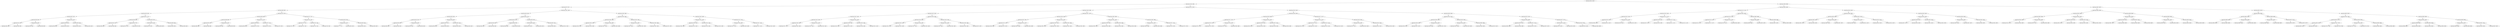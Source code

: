 digraph G{
985784504 [label="Node{data=[4081, 4081]}"]
985784504 -> 81613597
81613597 [label="Node{data=[1436, 1436]}"]
81613597 -> 44059367
44059367 [label="Node{data=[827, 827]}"]
44059367 -> 1832868962
1832868962 [label="Node{data=[685, 685]}"]
1832868962 -> 1481549149
1481549149 [label="Node{data=[645, 645]}"]
1481549149 -> 920998130
920998130 [label="Node{data=[637, 637]}"]
920998130 -> 907199419
907199419 [label="Node{data=[633, 633]}"]
907199419 -> 567887191
567887191 [label="Node{data=[416, 416]}"]
567887191 -> 210794620
210794620 [label="Node{data=[384, 384]}"]
567887191 -> 275696604
275696604 [label="Node{data=[599, 599]}"]
907199419 -> 809622897
809622897 [label="Node{data=[635, 635]}"]
809622897 -> 1541002707
1541002707 [label="Node{data=[634, 634]}"]
809622897 -> 1418007884
1418007884 [label="Node{data=[636, 636]}"]
920998130 -> 852689963
852689963 [label="Node{data=[641, 641]}"]
852689963 -> 206044501
206044501 [label="Node{data=[639, 639]}"]
206044501 -> 430294595
430294595 [label="Node{data=[638, 638]}"]
206044501 -> 1710657358
1710657358 [label="Node{data=[640, 640]}"]
852689963 -> 1336819079
1336819079 [label="Node{data=[643, 643]}"]
1336819079 -> 2083572850
2083572850 [label="Node{data=[642, 642]}"]
1336819079 -> 1259375209
1259375209 [label="Node{data=[644, 644]}"]
1481549149 -> 449700026
449700026 [label="Node{data=[677, 677]}"]
449700026 -> 615625825
615625825 [label="Node{data=[649, 649]}"]
615625825 -> 1578676185
1578676185 [label="Node{data=[647, 647]}"]
1578676185 -> 286533041
286533041 [label="Node{data=[646, 646]}"]
1578676185 -> 1680465689
1680465689 [label="Node{data=[648, 648]}"]
615625825 -> 1293053249
1293053249 [label="Node{data=[675, 675]}"]
1293053249 -> 1458533725
1458533725 [label="Node{data=[674, 674]}"]
1293053249 -> 1718021020
1718021020 [label="Node{data=[676, 676]}"]
449700026 -> 1276981598
1276981598 [label="Node{data=[681, 681]}"]
1276981598 -> 305866233
305866233 [label="Node{data=[679, 679]}"]
305866233 -> 1062469502
1062469502 [label="Node{data=[678, 678]}"]
305866233 -> 1857603843
1857603843 [label="Node{data=[680, 680]}"]
1276981598 -> 1267368523
1267368523 [label="Node{data=[683, 683]}"]
1267368523 -> 5599790
5599790 [label="Node{data=[682, 682]}"]
1267368523 -> 543016277
543016277 [label="Node{data=[684, 684]}"]
1832868962 -> 142991500
142991500 [label="Node{data=[739, 739]}"]
142991500 -> 386048781
386048781 [label="Node{data=[693, 693]}"]
386048781 -> 1022191553
1022191553 [label="Node{data=[689, 689]}"]
1022191553 -> 1918138980
1918138980 [label="Node{data=[687, 687]}"]
1918138980 -> 1441948962
1441948962 [label="Node{data=[686, 686]}"]
1918138980 -> 1474997850
1474997850 [label="Node{data=[688, 688]}"]
1022191553 -> 7211017
7211017 [label="Node{data=[691, 691]}"]
7211017 -> 1371063610
1371063610 [label="Node{data=[690, 690]}"]
7211017 -> 388329818
388329818 [label="Node{data=[692, 692]}"]
386048781 -> 356484506
356484506 [label="Node{data=[735, 735]}"]
356484506 -> 1709304180
1709304180 [label="Node{data=[695, 695]}"]
1709304180 -> 1919381991
1919381991 [label="Node{data=[694, 694]}"]
1709304180 -> 1316249936
1316249936 [label="Node{data=[734, 734]}"]
356484506 -> 663629393
663629393 [label="Node{data=[737, 737]}"]
663629393 -> 1305401757
1305401757 [label="Node{data=[736, 736]}"]
663629393 -> 82801034
82801034 [label="Node{data=[738, 738]}"]
142991500 -> 1769799334
1769799334 [label="Node{data=[747, 747]}"]
1769799334 -> 1062644094
1062644094 [label="Node{data=[743, 743]}"]
1062644094 -> 74419512
74419512 [label="Node{data=[741, 741]}"]
74419512 -> 2079579934
2079579934 [label="Node{data=[740, 740]}"]
74419512 -> 1978963720
1978963720 [label="Node{data=[742, 742]}"]
1062644094 -> 2145635729
2145635729 [label="Node{data=[745, 745]}"]
2145635729 -> 119380248
119380248 [label="Node{data=[744, 744]}"]
2145635729 -> 1660141002
1660141002 [label="Node{data=[746, 746]}"]
1769799334 -> 871250507
871250507 [label="Node{data=[823, 823]}"]
871250507 -> 1384179426
1384179426 [label="Node{data=[821, 821]}"]
1384179426 -> 968777971
968777971 [label="Node{data=[777, 777]}"]
1384179426 -> 1188857827
1188857827 [label="Node{data=[822, 822]}"]
871250507 -> 69386513
69386513 [label="Node{data=[825, 825]}"]
69386513 -> 1371570305
1371570305 [label="Node{data=[824, 824]}"]
69386513 -> 456379314
456379314 [label="Node{data=[826, 826]}"]
44059367 -> 972207272
972207272 [label="Node{data=[1382, 1382]}"]
972207272 -> 734712014
734712014 [label="Node{data=[843, 843]}"]
734712014 -> 2119932350
2119932350 [label="Node{data=[835, 835]}"]
2119932350 -> 2075173788
2075173788 [label="Node{data=[831, 831]}"]
2075173788 -> 1464541110
1464541110 [label="Node{data=[829, 829]}"]
1464541110 -> 712702257
712702257 [label="Node{data=[828, 828]}"]
1464541110 -> 139330473
139330473 [label="Node{data=[830, 830]}"]
2075173788 -> 1989999999
1989999999 [label="Node{data=[833, 833]}"]
1989999999 -> 2032532149
2032532149 [label="Node{data=[832, 832]}"]
1989999999 -> 74131409
74131409 [label="Node{data=[834, 834]}"]
2119932350 -> 2092974014
2092974014 [label="Node{data=[839, 839]}"]
2092974014 -> 1839616604
1839616604 [label="Node{data=[837, 837]}"]
1839616604 -> 998305039
998305039 [label="Node{data=[836, 836]}"]
1839616604 -> 1720193025
1720193025 [label="Node{data=[838, 838]}"]
2092974014 -> 457764513
457764513 [label="Node{data=[841, 841]}"]
457764513 -> 1151564582
1151564582 [label="Node{data=[840, 840]}"]
457764513 -> 2021068328
2021068328 [label="Node{data=[842, 842]}"]
734712014 -> 1582895423
1582895423 [label="Node{data=[851, 851]}"]
1582895423 -> 45662643
45662643 [label="Node{data=[847, 847]}"]
45662643 -> 1570627721
1570627721 [label="Node{data=[845, 845]}"]
1570627721 -> 492548956
492548956 [label="Node{data=[844, 844]}"]
1570627721 -> 186485025
186485025 [label="Node{data=[846, 846]}"]
45662643 -> 1340896424
1340896424 [label="Node{data=[849, 849]}"]
1340896424 -> 2101828724
2101828724 [label="Node{data=[848, 848]}"]
1340896424 -> 1028051411
1028051411 [label="Node{data=[850, 850]}"]
1582895423 -> 1517618139
1517618139 [label="Node{data=[855, 855]}"]
1517618139 -> 1989178633
1989178633 [label="Node{data=[853, 853]}"]
1989178633 -> 838021971
838021971 [label="Node{data=[852, 852]}"]
1989178633 -> 976270583
976270583 [label="Node{data=[854, 854]}"]
1517618139 -> 1219036081
1219036081 [label="Node{data=[857, 857]}"]
1219036081 -> 1038360464
1038360464 [label="Node{data=[856, 856]}"]
1219036081 -> 354798292
354798292 [label="Node{data=[1381, 1381]}"]
972207272 -> 705516427
705516427 [label="Node{data=[1398, 1398]}"]
705516427 -> 708409840
708409840 [label="Node{data=[1390, 1390]}"]
708409840 -> 935132088
935132088 [label="Node{data=[1386, 1386]}"]
935132088 -> 217380081
217380081 [label="Node{data=[1384, 1384]}"]
217380081 -> 1285914607
1285914607 [label="Node{data=[1383, 1383]}"]
217380081 -> 766671218
766671218 [label="Node{data=[1385, 1385]}"]
935132088 -> 2105751111
2105751111 [label="Node{data=[1388, 1388]}"]
2105751111 -> 1459291770
1459291770 [label="Node{data=[1387, 1387]}"]
2105751111 -> 835076429
835076429 [label="Node{data=[1389, 1389]}"]
708409840 -> 260163566
260163566 [label="Node{data=[1394, 1394]}"]
260163566 -> 1800726871
1800726871 [label="Node{data=[1392, 1392]}"]
1800726871 -> 1704131217
1704131217 [label="Node{data=[1391, 1391]}"]
1800726871 -> 1725764423
1725764423 [label="Node{data=[1393, 1393]}"]
260163566 -> 1742866117
1742866117 [label="Node{data=[1396, 1396]}"]
1742866117 -> 724583743
724583743 [label="Node{data=[1395, 1395]}"]
1742866117 -> 1501848762
1501848762 [label="Node{data=[1397, 1397]}"]
705516427 -> 1473053670
1473053670 [label="Node{data=[1406, 1406]}"]
1473053670 -> 544142324
544142324 [label="Node{data=[1402, 1402]}"]
544142324 -> 157176699
157176699 [label="Node{data=[1400, 1400]}"]
157176699 -> 1938114398
1938114398 [label="Node{data=[1399, 1399]}"]
157176699 -> 1281927419
1281927419 [label="Node{data=[1401, 1401]}"]
544142324 -> 466486225
466486225 [label="Node{data=[1404, 1404]}"]
466486225 -> 1626361432
1626361432 [label="Node{data=[1403, 1403]}"]
466486225 -> 957766319
957766319 [label="Node{data=[1405, 1405]}"]
1473053670 -> 808456710
808456710 [label="Node{data=[1410, 1410]}"]
808456710 -> 1535860570
1535860570 [label="Node{data=[1408, 1408]}"]
1535860570 -> 963332349
963332349 [label="Node{data=[1407, 1407]}"]
1535860570 -> 849591901
849591901 [label="Node{data=[1409, 1409]}"]
808456710 -> 36907565
36907565 [label="Node{data=[1427, 1427]}"]
36907565 -> 63161534
63161534 [label="Node{data=[1411, 1411]}"]
36907565 -> 1611417755
1611417755 [label="Node{data=[1435, 1435]}"]
81613597 -> 1341281169
1341281169 [label="Node{data=[1973, 1973]}"]
1341281169 -> 1418426880
1418426880 [label="Node{data=[1468, 1468]}"]
1418426880 -> 1232118299
1232118299 [label="Node{data=[1452, 1452]}"]
1232118299 -> 1270510398
1270510398 [label="Node{data=[1444, 1444]}"]
1270510398 -> 369745667
369745667 [label="Node{data=[1440, 1440]}"]
369745667 -> 425589944
425589944 [label="Node{data=[1438, 1438]}"]
425589944 -> 1441916402
1441916402 [label="Node{data=[1437, 1437]}"]
425589944 -> 1305108465
1305108465 [label="Node{data=[1439, 1439]}"]
369745667 -> 358838412
358838412 [label="Node{data=[1442, 1442]}"]
358838412 -> 1663952548
1663952548 [label="Node{data=[1441, 1441]}"]
358838412 -> 967393606
967393606 [label="Node{data=[1443, 1443]}"]
1270510398 -> 637772885
637772885 [label="Node{data=[1448, 1448]}"]
637772885 -> 678053641
678053641 [label="Node{data=[1446, 1446]}"]
678053641 -> 612277350
612277350 [label="Node{data=[1445, 1445]}"]
678053641 -> 1471040222
1471040222 [label="Node{data=[1447, 1447]}"]
637772885 -> 1815375218
1815375218 [label="Node{data=[1450, 1450]}"]
1815375218 -> 370945522
370945522 [label="Node{data=[1449, 1449]}"]
1815375218 -> 1179717371
1179717371 [label="Node{data=[1451, 1451]}"]
1232118299 -> 1670136917
1670136917 [label="Node{data=[1460, 1460]}"]
1670136917 -> 748481195
748481195 [label="Node{data=[1456, 1456]}"]
748481195 -> 1536696695
1536696695 [label="Node{data=[1454, 1454]}"]
1536696695 -> 359717417
359717417 [label="Node{data=[1453, 1453]}"]
1536696695 -> 350194238
350194238 [label="Node{data=[1455, 1455]}"]
748481195 -> 1608377276
1608377276 [label="Node{data=[1458, 1458]}"]
1608377276 -> 1171579561
1171579561 [label="Node{data=[1457, 1457]}"]
1608377276 -> 1449576872
1449576872 [label="Node{data=[1459, 1459]}"]
1670136917 -> 1048586016
1048586016 [label="Node{data=[1464, 1464]}"]
1048586016 -> 250671951
250671951 [label="Node{data=[1462, 1462]}"]
250671951 -> 1817418130
1817418130 [label="Node{data=[1461, 1461]}"]
250671951 -> 211301945
211301945 [label="Node{data=[1463, 1463]}"]
1048586016 -> 866040237
866040237 [label="Node{data=[1466, 1466]}"]
866040237 -> 981294618
981294618 [label="Node{data=[1465, 1465]}"]
866040237 -> 1242750926
1242750926 [label="Node{data=[1467, 1467]}"]
1418426880 -> 125174091
125174091 [label="Node{data=[1957, 1957]}"]
125174091 -> 1105429465
1105429465 [label="Node{data=[1949, 1949]}"]
1105429465 -> 289314929
289314929 [label="Node{data=[1897, 1897]}"]
289314929 -> 1292814647
1292814647 [label="Node{data=[1470, 1470]}"]
1292814647 -> 2059789700
2059789700 [label="Node{data=[1469, 1469]}"]
1292814647 -> 669338702
669338702 [label="Node{data=[1872, 1872]}"]
289314929 -> 1115530707
1115530707 [label="Node{data=[1947, 1947]}"]
1115530707 -> 2030148570
2030148570 [label="Node{data=[1906, 1906]}"]
1115530707 -> 742242491
742242491 [label="Node{data=[1948, 1948]}"]
1105429465 -> 565646926
565646926 [label="Node{data=[1953, 1953]}"]
565646926 -> 239824022
239824022 [label="Node{data=[1951, 1951]}"]
239824022 -> 2078407118
2078407118 [label="Node{data=[1950, 1950]}"]
239824022 -> 978873961
978873961 [label="Node{data=[1952, 1952]}"]
565646926 -> 591661578
591661578 [label="Node{data=[1955, 1955]}"]
591661578 -> 1983839528
1983839528 [label="Node{data=[1954, 1954]}"]
591661578 -> 40195496
40195496 [label="Node{data=[1956, 1956]}"]
125174091 -> 2075613355
2075613355 [label="Node{data=[1965, 1965]}"]
2075613355 -> 2023754125
2023754125 [label="Node{data=[1961, 1961]}"]
2023754125 -> 2046196748
2046196748 [label="Node{data=[1959, 1959]}"]
2046196748 -> 1360440975
1360440975 [label="Node{data=[1958, 1958]}"]
2046196748 -> 270915078
270915078 [label="Node{data=[1960, 1960]}"]
2023754125 -> 1748064750
1748064750 [label="Node{data=[1963, 1963]}"]
1748064750 -> 585977592
585977592 [label="Node{data=[1962, 1962]}"]
1748064750 -> 1181482748
1181482748 [label="Node{data=[1964, 1964]}"]
2075613355 -> 2025887185
2025887185 [label="Node{data=[1969, 1969]}"]
2025887185 -> 442260750
442260750 [label="Node{data=[1967, 1967]}"]
442260750 -> 1385060915
1385060915 [label="Node{data=[1966, 1966]}"]
442260750 -> 1267450496
1267450496 [label="Node{data=[1968, 1968]}"]
2025887185 -> 924432445
924432445 [label="Node{data=[1971, 1971]}"]
924432445 -> 1339373565
1339373565 [label="Node{data=[1970, 1970]}"]
924432445 -> 1865069558
1865069558 [label="Node{data=[1972, 1972]}"]
1341281169 -> 2057364305
2057364305 [label="Node{data=[2334, 2334]}"]
2057364305 -> 156776
156776 [label="Node{data=[2209, 2209]}"]
156776 -> 1712247114
1712247114 [label="Node{data=[2056, 2056]}"]
1712247114 -> 1551985534
1551985534 [label="Node{data=[1977, 1977]}"]
1551985534 -> 558281172
558281172 [label="Node{data=[1975, 1975]}"]
558281172 -> 846508208
846508208 [label="Node{data=[1974, 1974]}"]
558281172 -> 585151285
585151285 [label="Node{data=[1976, 1976]}"]
1551985534 -> 1970140812
1970140812 [label="Node{data=[1979, 1979]}"]
1970140812 -> 1638998500
1638998500 [label="Node{data=[1978, 1978]}"]
1970140812 -> 1993862226
1993862226 [label="Node{data=[1996, 1996]}"]
1712247114 -> 1367969958
1367969958 [label="Node{data=[2205, 2205]}"]
1367969958 -> 1263191437
1263191437 [label="Node{data=[2203, 2203]}"]
1263191437 -> 589062913
589062913 [label="Node{data=[2202, 2202]}"]
1263191437 -> 1793109580
1793109580 [label="Node{data=[2204, 2204]}"]
1367969958 -> 2003898134
2003898134 [label="Node{data=[2207, 2207]}"]
2003898134 -> 1787484888
1787484888 [label="Node{data=[2206, 2206]}"]
2003898134 -> 709802211
709802211 [label="Node{data=[2208, 2208]}"]
156776 -> 1169420584
1169420584 [label="Node{data=[2217, 2217]}"]
1169420584 -> 986013495
986013495 [label="Node{data=[2213, 2213]}"]
986013495 -> 111480493
111480493 [label="Node{data=[2211, 2211]}"]
111480493 -> 1509111610
1509111610 [label="Node{data=[2210, 2210]}"]
111480493 -> 60012445
60012445 [label="Node{data=[2212, 2212]}"]
986013495 -> 322923583
322923583 [label="Node{data=[2215, 2215]}"]
322923583 -> 1027721363
1027721363 [label="Node{data=[2214, 2214]}"]
322923583 -> 2110481126
2110481126 [label="Node{data=[2216, 2216]}"]
1169420584 -> 1668943261
1668943261 [label="Node{data=[2330, 2330]}"]
1668943261 -> 189582169
189582169 [label="Node{data=[2328, 2328]}"]
189582169 -> 947560435
947560435 [label="Node{data=[2327, 2327]}"]
189582169 -> 503322184
503322184 [label="Node{data=[2329, 2329]}"]
1668943261 -> 765851376
765851376 [label="Node{data=[2332, 2332]}"]
765851376 -> 1088349726
1088349726 [label="Node{data=[2331, 2331]}"]
765851376 -> 750218481
750218481 [label="Node{data=[2333, 2333]}"]
2057364305 -> 849059193
849059193 [label="Node{data=[4065, 4065]}"]
849059193 -> 814481324
814481324 [label="Node{data=[2342, 2342]}"]
814481324 -> 131203509
131203509 [label="Node{data=[2338, 2338]}"]
131203509 -> 269821274
269821274 [label="Node{data=[2336, 2336]}"]
269821274 -> 2123043444
2123043444 [label="Node{data=[2335, 2335]}"]
269821274 -> 294843542
294843542 [label="Node{data=[2337, 2337]}"]
131203509 -> 106594488
106594488 [label="Node{data=[2340, 2340]}"]
106594488 -> 1063013084
1063013084 [label="Node{data=[2339, 2339]}"]
106594488 -> 425912305
425912305 [label="Node{data=[2341, 2341]}"]
814481324 -> 533894671
533894671 [label="Node{data=[3426, 3426]}"]
533894671 -> 1298110989
1298110989 [label="Node{data=[3249, 3249]}"]
1298110989 -> 277361616
277361616 [label="Node{data=[2919, 2919]}"]
1298110989 -> 517673823
517673823 [label="Node{data=[3259, 3259]}"]
533894671 -> 364022885
364022885 [label="Node{data=[3993, 3993]}"]
364022885 -> 613212972
613212972 [label="Node{data=[3458, 3458]}"]
364022885 -> 1967866590
1967866590 [label="Node{data=[4010, 4010]}"]
849059193 -> 860681923
860681923 [label="Node{data=[4073, 4073]}"]
860681923 -> 849122667
849122667 [label="Node{data=[4069, 4069]}"]
849122667 -> 1900713367
1900713367 [label="Node{data=[4067, 4067]}"]
1900713367 -> 1589142738
1589142738 [label="Node{data=[4066, 4066]}"]
1900713367 -> 177634088
177634088 [label="Node{data=[4068, 4068]}"]
849122667 -> 1559728348
1559728348 [label="Node{data=[4071, 4071]}"]
1559728348 -> 2041856248
2041856248 [label="Node{data=[4070, 4070]}"]
1559728348 -> 1689724392
1689724392 [label="Node{data=[4072, 4072]}"]
860681923 -> 1572949357
1572949357 [label="Node{data=[4077, 4077]}"]
1572949357 -> 1037064057
1037064057 [label="Node{data=[4075, 4075]}"]
1037064057 -> 1723364283
1723364283 [label="Node{data=[4074, 4074]}"]
1037064057 -> 998081249
998081249 [label="Node{data=[4076, 4076]}"]
1572949357 -> 1811942086
1811942086 [label="Node{data=[4079, 4079]}"]
1811942086 -> 1398072224
1398072224 [label="Node{data=[4078, 4078]}"]
1811942086 -> 1993635802
1993635802 [label="Node{data=[4080, 4080]}"]
985784504 -> 560568683
560568683 [label="Node{data=[4956, 4956]}"]
560568683 -> 1305731514
1305731514 [label="Node{data=[4900, 4900]}"]
1305731514 -> 971915843
971915843 [label="Node{data=[4114, 4114]}"]
971915843 -> 1817282563
1817282563 [label="Node{data=[4106, 4106]}"]
1817282563 -> 18806307
18806307 [label="Node{data=[4102, 4102]}"]
18806307 -> 1393695115
1393695115 [label="Node{data=[4100, 4100]}"]
1393695115 -> 413509104
413509104 [label="Node{data=[4082, 4082]}"]
1393695115 -> 2027173751
2027173751 [label="Node{data=[4101, 4101]}"]
18806307 -> 244148640
244148640 [label="Node{data=[4104, 4104]}"]
244148640 -> 1292957627
1292957627 [label="Node{data=[4103, 4103]}"]
244148640 -> 2016367052
2016367052 [label="Node{data=[4105, 4105]}"]
1817282563 -> 555331121
555331121 [label="Node{data=[4110, 4110]}"]
555331121 -> 1153176539
1153176539 [label="Node{data=[4108, 4108]}"]
1153176539 -> 249268696
249268696 [label="Node{data=[4107, 4107]}"]
1153176539 -> 217585918
217585918 [label="Node{data=[4109, 4109]}"]
555331121 -> 1627146102
1627146102 [label="Node{data=[4112, 4112]}"]
1627146102 -> 1157280377
1157280377 [label="Node{data=[4111, 4111]}"]
1627146102 -> 381515383
381515383 [label="Node{data=[4113, 4113]}"]
971915843 -> 1523491766
1523491766 [label="Node{data=[4852, 4852]}"]
1523491766 -> 1477154926
1477154926 [label="Node{data=[4118, 4118]}"]
1477154926 -> 1232306284
1232306284 [label="Node{data=[4116, 4116]}"]
1232306284 -> 880822779
880822779 [label="Node{data=[4115, 4115]}"]
1232306284 -> 461152206
461152206 [label="Node{data=[4117, 4117]}"]
1477154926 -> 531672103
531672103 [label="Node{data=[4152, 4152]}"]
531672103 -> 1242902365
1242902365 [label="Node{data=[4119, 4119]}"]
531672103 -> 2087483509
2087483509 [label="Node{data=[4830, 4830]}"]
1523491766 -> 59837145
59837145 [label="Node{data=[4896, 4896]}"]
59837145 -> 425352984
425352984 [label="Node{data=[4866, 4866]}"]
425352984 -> 2060903593
2060903593 [label="Node{data=[4865, 4865]}"]
425352984 -> 1709610070
1709610070 [label="Node{data=[4867, 4867]}"]
59837145 -> 1848282609
1848282609 [label="Node{data=[4898, 4898]}"]
1848282609 -> 633580979
633580979 [label="Node{data=[4897, 4897]}"]
1848282609 -> 1761469966
1761469966 [label="Node{data=[4899, 4899]}"]
1305731514 -> 963152739
963152739 [label="Node{data=[4916, 4916]}"]
963152739 -> 60284090
60284090 [label="Node{data=[4908, 4908]}"]
60284090 -> 998328142
998328142 [label="Node{data=[4904, 4904]}"]
998328142 -> 1019939750
1019939750 [label="Node{data=[4902, 4902]}"]
1019939750 -> 1090890959
1090890959 [label="Node{data=[4901, 4901]}"]
1019939750 -> 2093664857
2093664857 [label="Node{data=[4903, 4903]}"]
998328142 -> 1304447417
1304447417 [label="Node{data=[4906, 4906]}"]
1304447417 -> 691207580
691207580 [label="Node{data=[4905, 4905]}"]
1304447417 -> 1170038689
1170038689 [label="Node{data=[4907, 4907]}"]
60284090 -> 1863306573
1863306573 [label="Node{data=[4912, 4912]}"]
1863306573 -> 541969556
541969556 [label="Node{data=[4910, 4910]}"]
541969556 -> 514661148
514661148 [label="Node{data=[4909, 4909]}"]
541969556 -> 826416959
826416959 [label="Node{data=[4911, 4911]}"]
1863306573 -> 540465663
540465663 [label="Node{data=[4914, 4914]}"]
540465663 -> 1859229697
1859229697 [label="Node{data=[4913, 4913]}"]
540465663 -> 408030012
408030012 [label="Node{data=[4915, 4915]}"]
963152739 -> 969430254
969430254 [label="Node{data=[4924, 4924]}"]
969430254 -> 799509257
799509257 [label="Node{data=[4920, 4920]}"]
799509257 -> 1305747308
1305747308 [label="Node{data=[4918, 4918]}"]
1305747308 -> 1163388417
1163388417 [label="Node{data=[4917, 4917]}"]
1305747308 -> 1044620641
1044620641 [label="Node{data=[4919, 4919]}"]
799509257 -> 758095459
758095459 [label="Node{data=[4922, 4922]}"]
758095459 -> 1080941525
1080941525 [label="Node{data=[4921, 4921]}"]
758095459 -> 988826167
988826167 [label="Node{data=[4923, 4923]}"]
969430254 -> 431720613
431720613 [label="Node{data=[4928, 4928]}"]
431720613 -> 1219940727
1219940727 [label="Node{data=[4926, 4926]}"]
1219940727 -> 1722484935
1722484935 [label="Node{data=[4925, 4925]}"]
1219940727 -> 1588746199
1588746199 [label="Node{data=[4927, 4927]}"]
431720613 -> 461967876
461967876 [label="Node{data=[4942, 4942]}"]
461967876 -> 1707754859
1707754859 [label="Node{data=[4929, 4929]}"]
461967876 -> 1528402981
1528402981 [label="Node{data=[4954, 4954]}"]
560568683 -> 391740542
391740542 [label="Node{data=[6857, 6857]}"]
391740542 -> 1142117795
1142117795 [label="Node{data=[5865, 5865]}"]
1142117795 -> 1942331735
1942331735 [label="Node{data=[5390, 5390]}"]
1942331735 -> 1693100982
1693100982 [label="Node{data=[5386, 5386]}"]
1693100982 -> 948732377
948732377 [label="Node{data=[5384, 5384]}"]
948732377 -> 1726772518
1726772518 [label="Node{data=[5120, 5120]}"]
948732377 -> 947765173
947765173 [label="Node{data=[5385, 5385]}"]
1693100982 -> 159056919
159056919 [label="Node{data=[5388, 5388]}"]
159056919 -> 1436929704
1436929704 [label="Node{data=[5387, 5387]}"]
159056919 -> 1348846719
1348846719 [label="Node{data=[5389, 5389]}"]
1942331735 -> 95439313
95439313 [label="Node{data=[5394, 5394]}"]
95439313 -> 1413136076
1413136076 [label="Node{data=[5392, 5392]}"]
1413136076 -> 798091885
798091885 [label="Node{data=[5391, 5391]}"]
1413136076 -> 1361679836
1361679836 [label="Node{data=[5393, 5393]}"]
95439313 -> 1456517353
1456517353 [label="Node{data=[5435, 5435]}"]
1456517353 -> 1469954081
1469954081 [label="Node{data=[5395, 5395]}"]
1456517353 -> 2013262397
2013262397 [label="Node{data=[5624, 5624]}"]
1142117795 -> 1793400427
1793400427 [label="Node{data=[6849, 6849]}"]
1793400427 -> 971095078
971095078 [label="Node{data=[6824, 6824]}"]
971095078 -> 50812811
50812811 [label="Node{data=[6592, 6592]}"]
50812811 -> 190919628
190919628 [label="Node{data=[5897, 5897]}"]
50812811 -> 1228239501
1228239501 [label="Node{data=[6660, 6660]}"]
971095078 -> 2097276673
2097276673 [label="Node{data=[6847, 6847]}"]
2097276673 -> 1141066789
1141066789 [label="Node{data=[6846, 6846]}"]
2097276673 -> 1182722106
1182722106 [label="Node{data=[6848, 6848]}"]
1793400427 -> 616385378
616385378 [label="Node{data=[6853, 6853]}"]
616385378 -> 1450608923
1450608923 [label="Node{data=[6851, 6851]}"]
1450608923 -> 139101588
139101588 [label="Node{data=[6850, 6850]}"]
1450608923 -> 960791455
960791455 [label="Node{data=[6852, 6852]}"]
616385378 -> 2011969934
2011969934 [label="Node{data=[6855, 6855]}"]
2011969934 -> 355489849
355489849 [label="Node{data=[6854, 6854]}"]
2011969934 -> 1225394478
1225394478 [label="Node{data=[6856, 6856]}"]
391740542 -> 1414476779
1414476779 [label="Node{data=[6873, 6873]}"]
1414476779 -> 1115242661
1115242661 [label="Node{data=[6865, 6865]}"]
1115242661 -> 1436498243
1436498243 [label="Node{data=[6861, 6861]}"]
1436498243 -> 1279596967
1279596967 [label="Node{data=[6859, 6859]}"]
1279596967 -> 1631103919
1631103919 [label="Node{data=[6858, 6858]}"]
1279596967 -> 1766630213
1766630213 [label="Node{data=[6860, 6860]}"]
1436498243 -> 1161153038
1161153038 [label="Node{data=[6863, 6863]}"]
1161153038 -> 567900974
567900974 [label="Node{data=[6862, 6862]}"]
1161153038 -> 93903209
93903209 [label="Node{data=[6864, 6864]}"]
1115242661 -> 155325460
155325460 [label="Node{data=[6869, 6869]}"]
155325460 -> 1649199752
1649199752 [label="Node{data=[6867, 6867]}"]
1649199752 -> 136760804
136760804 [label="Node{data=[6866, 6866]}"]
1649199752 -> 1261833752
1261833752 [label="Node{data=[6868, 6868]}"]
155325460 -> 1389187550
1389187550 [label="Node{data=[6871, 6871]}"]
1389187550 -> 1456589189
1456589189 [label="Node{data=[6870, 6870]}"]
1389187550 -> 1755735894
1755735894 [label="Node{data=[6872, 6872]}"]
1414476779 -> 320594580
320594580 [label="Node{data=[9897, 9897]}"]
320594580 -> 727716488
727716488 [label="Node{data=[7629, 7629]}"]
727716488 -> 1931836288
1931836288 [label="Node{data=[6877, 6877]}"]
1931836288 -> 685915749
685915749 [label="Node{data=[6875, 6875]}"]
685915749 -> 1688303279
1688303279 [label="Node{data=[6874, 6874]}"]
685915749 -> 1342102753
1342102753 [label="Node{data=[6876, 6876]}"]
1931836288 -> 392120293
392120293 [label="Node{data=[7324, 7324]}"]
392120293 -> 779571837
779571837 [label="Node{data=[7240, 7240]}"]
392120293 -> 1091329298
1091329298 [label="Node{data=[7508, 7508]}"]
727716488 -> 2016184326
2016184326 [label="Node{data=[9509, 9509]}"]
2016184326 -> 354523273
354523273 [label="Node{data=[7926, 7926]}"]
354523273 -> 30528746
30528746 [label="Node{data=[7874, 7874]}"]
354523273 -> 580316431
580316431 [label="Node{data=[8716, 8716]}"]
2016184326 -> 1046887907
1046887907 [label="Node{data=[9895, 9895]}"]
1046887907 -> 656023414
656023414 [label="Node{data=[9894, 9894]}"]
1046887907 -> 677636603
677636603 [label="Node{data=[9896, 9896]}"]
320594580 -> 1023969133
1023969133 [label="Node{data=[9905, 9905]}"]
1023969133 -> 839793674
839793674 [label="Node{data=[9901, 9901]}"]
839793674 -> 1159230610
1159230610 [label="Node{data=[9899, 9899]}"]
1159230610 -> 1912828411
1912828411 [label="Node{data=[9898, 9898]}"]
1159230610 -> 197767993
197767993 [label="Node{data=[9900, 9900]}"]
839793674 -> 1214525478
1214525478 [label="Node{data=[9903, 9903]}"]
1214525478 -> 1323196764
1323196764 [label="Node{data=[9902, 9902]}"]
1214525478 -> 666586581
666586581 [label="Node{data=[9904, 9904]}"]
1023969133 -> 1638756960
1638756960 [label="Node{data=[9909, 9909]}"]
1638756960 -> 136416115
136416115 [label="Node{data=[9907, 9907]}"]
136416115 -> 893964202
893964202 [label="Node{data=[9906, 9906]}"]
136416115 -> 1222703411
1222703411 [label="Node{data=[9908, 9908]}"]
1638756960 -> 1112849469
1112849469 [label="Node{data=[9911, 9911]}"]
1112849469 -> 1185598743
1185598743 [label="Node{data=[9910, 9910]}"]
1112849469 -> 904687607
904687607 [label="Node{data=[9947, 9947]}"]
}